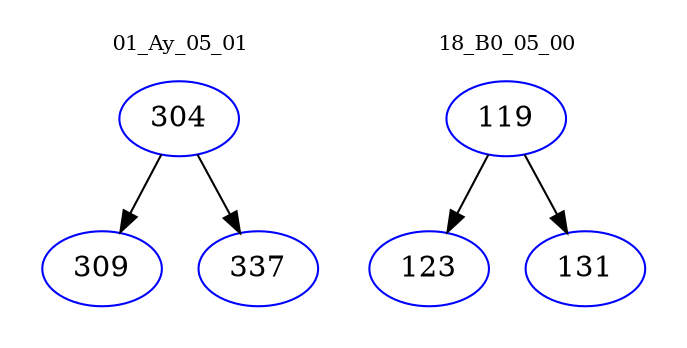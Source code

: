 digraph{
subgraph cluster_0 {
color = white
label = "01_Ay_05_01";
fontsize=10;
T0_304 [label="304", color="blue"]
T0_304 -> T0_309 [color="black"]
T0_309 [label="309", color="blue"]
T0_304 -> T0_337 [color="black"]
T0_337 [label="337", color="blue"]
}
subgraph cluster_1 {
color = white
label = "18_B0_05_00";
fontsize=10;
T1_119 [label="119", color="blue"]
T1_119 -> T1_123 [color="black"]
T1_123 [label="123", color="blue"]
T1_119 -> T1_131 [color="black"]
T1_131 [label="131", color="blue"]
}
}
